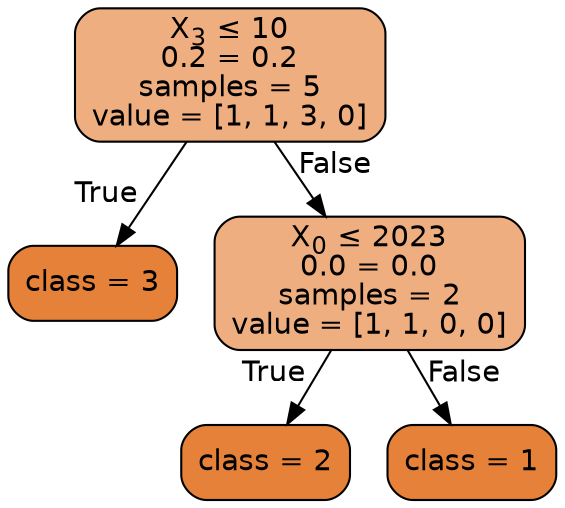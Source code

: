 
    digraph Tree {
    node [shape=box, style="filled, rounded", color="black", fontname=helvetica] ;
    edge [fontname=helvetica] ;
        0 [label=<X<SUB>3</SUB> &le; 10<br/>0.2 = 0.2<br/>samples = 5<br/>value = [1, 1, 3, 0]>, fillcolor="#e58139a4"] ;
    1 [label="class = 3", fillcolor="#e58139ff"] ;
    2 [label=<X<SUB>0</SUB> &le; 2023<br/>0.0 = 0.0<br/>samples = 2<br/>value = [1, 1, 0, 0]>, fillcolor="#e58139a4"] ;
    5 [label="class = 2", fillcolor="#e58139ff"] ;
    6 [label="class = 1", fillcolor="#e58139ff"] ;
    2 -> 5 [labeldistance=2.5, labelangle=45, headlabel="True"] ;
    2 -> 6 [labeldistance=2.5, labelangle=-45, headlabel="False"] ;
    0 -> 1 [labeldistance=2.5, labelangle=45, headlabel="True"] ;
    0 -> 2 [labeldistance=2.5, labelangle=-45, headlabel="False"] ;

    }
    